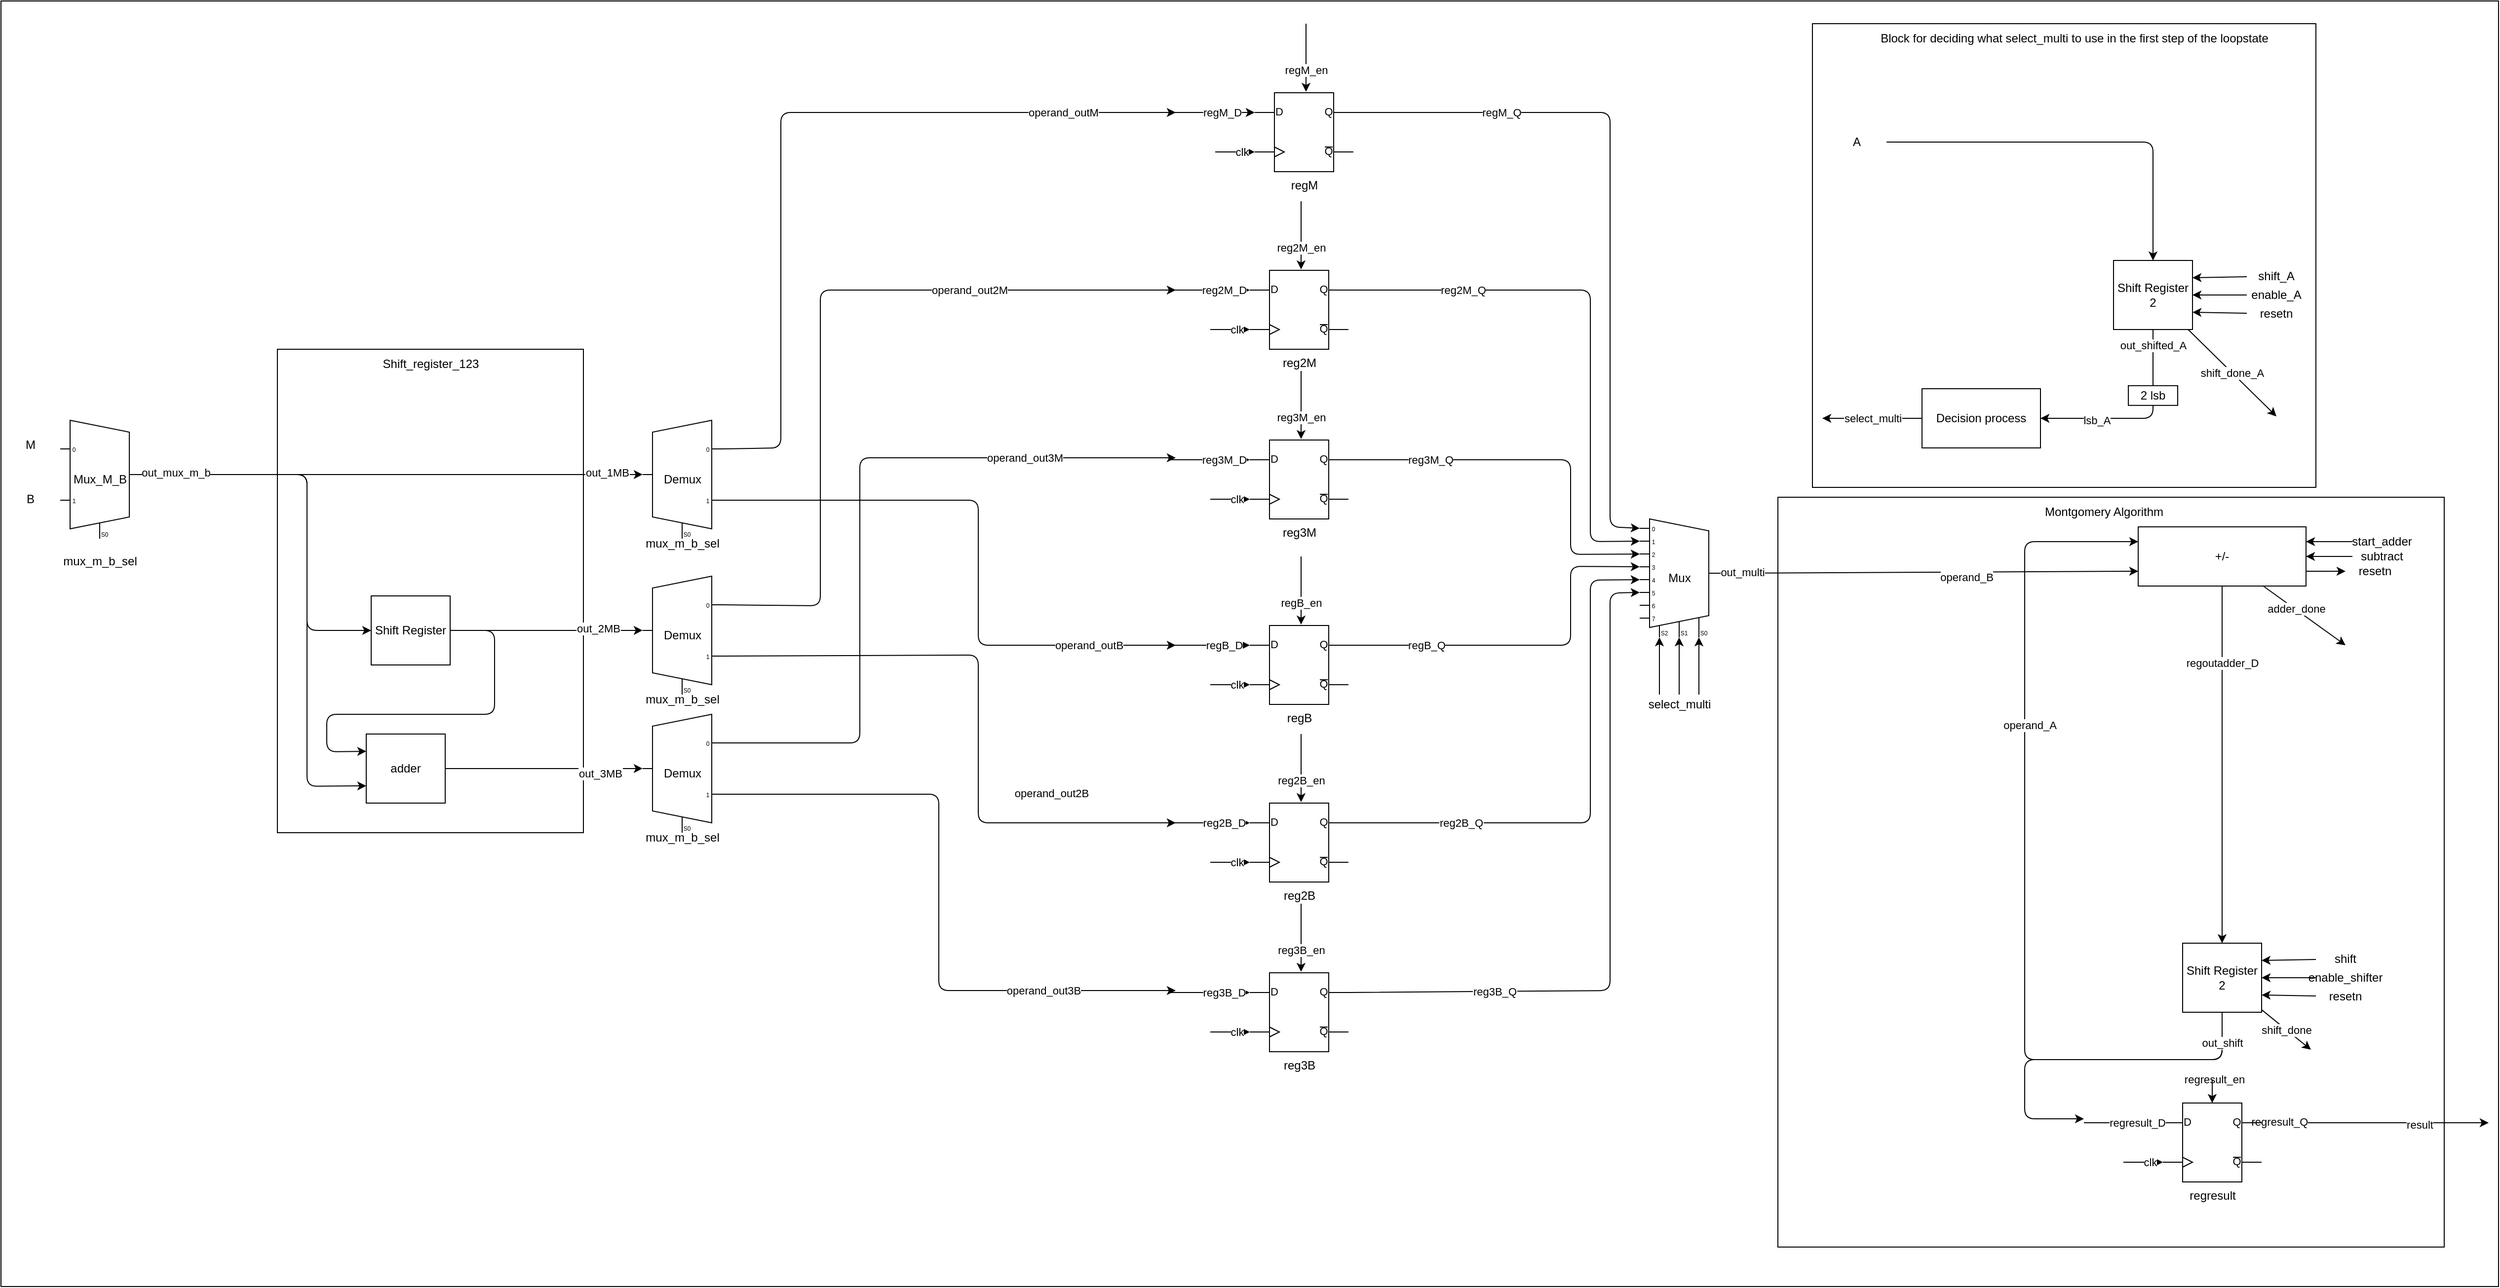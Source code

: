 <mxfile>
    <diagram id="LjW2xJtE3a9Z_0lO8NiE" name="Page-1">
        <mxGraphModel dx="1949" dy="1636" grid="1" gridSize="10" guides="1" tooltips="1" connect="1" arrows="1" fold="1" page="1" pageScale="1" pageWidth="827" pageHeight="1169" background="none" math="0" shadow="0">
            <root>
                <mxCell id="0"/>
                <mxCell id="1" parent="0"/>
                <mxCell id="205" value="" style="rounded=0;whiteSpace=wrap;html=1;" parent="1" vertex="1">
                    <mxGeometry x="-750" y="-53" width="2530" height="1303" as="geometry"/>
                </mxCell>
                <mxCell id="210" value="" style="rounded=0;whiteSpace=wrap;html=1;" parent="1" vertex="1">
                    <mxGeometry x="1050" y="450" width="675" height="760" as="geometry"/>
                </mxCell>
                <mxCell id="206" value="" style="rounded=0;whiteSpace=wrap;html=1;" parent="1" vertex="1">
                    <mxGeometry x="-470" y="300" width="310" height="490" as="geometry"/>
                </mxCell>
                <mxCell id="197" value="" style="rounded=0;whiteSpace=wrap;html=1;" parent="1" vertex="1">
                    <mxGeometry x="1085" y="-30" width="510" height="470" as="geometry"/>
                </mxCell>
                <mxCell id="44" style="edgeStyle=none;html=1;entryX=0;entryY=0.75;entryDx=0;entryDy=0;exitX=1;exitY=0.5;exitDx=0;exitDy=-5;exitPerimeter=0;" parent="1" source="2" target="27" edge="1">
                    <mxGeometry relative="1" as="geometry"/>
                </mxCell>
                <mxCell id="161" value="out_multi" style="edgeLabel;html=1;align=center;verticalAlign=middle;resizable=0;points=[];" parent="44" vertex="1" connectable="0">
                    <mxGeometry x="-0.887" y="1" relative="1" as="geometry">
                        <mxPoint as="offset"/>
                    </mxGeometry>
                </mxCell>
                <mxCell id="162" value="operand_B" style="edgeLabel;html=1;align=center;verticalAlign=middle;resizable=0;points=[];" parent="44" vertex="1" connectable="0">
                    <mxGeometry x="-0.322" y="-2" relative="1" as="geometry">
                        <mxPoint x="107" y="2" as="offset"/>
                    </mxGeometry>
                </mxCell>
                <mxCell id="2" value="Mux" style="shadow=0;dashed=0;align=center;html=1;strokeWidth=1;shape=mxgraph.electrical.abstract.mux2;treeFolding=0;selectorPins=3;" parent="1" vertex="1">
                    <mxGeometry x="910" y="472" width="80" height="120" as="geometry"/>
                </mxCell>
                <mxCell id="12" value="operand_out3M" style="edgeStyle=none;html=1;exitX=1;exitY=0.217;exitDx=0;exitDy=3;exitPerimeter=0;" parent="1" source="235" edge="1">
                    <mxGeometry x="0.593" relative="1" as="geometry">
                        <mxPoint x="440" y="410" as="targetPoint"/>
                        <Array as="points">
                            <mxPoint x="120" y="699"/>
                            <mxPoint x="120" y="410"/>
                            <mxPoint x="300" y="410"/>
                        </Array>
                        <mxPoint as="offset"/>
                        <mxPoint x="290" y="490" as="sourcePoint"/>
                    </mxGeometry>
                </mxCell>
                <mxCell id="236" style="edgeStyle=none;html=1;entryX=0;entryY=0.458;entryDx=0;entryDy=0;entryPerimeter=0;" edge="1" parent="1" source="4" target="235">
                    <mxGeometry relative="1" as="geometry"/>
                </mxCell>
                <mxCell id="240" value="out_3MB" style="edgeLabel;html=1;align=center;verticalAlign=middle;resizable=0;points=[];" vertex="1" connectable="0" parent="236">
                    <mxGeometry x="0.567" y="-5" relative="1" as="geometry">
                        <mxPoint as="offset"/>
                    </mxGeometry>
                </mxCell>
                <mxCell id="4" value="adder" style="rounded=0;whiteSpace=wrap;html=1;" parent="1" vertex="1">
                    <mxGeometry x="-380" y="690" width="80" height="70" as="geometry"/>
                </mxCell>
                <mxCell id="14" style="edgeStyle=none;html=1;exitX=1;exitY=0.217;exitDx=0;exitDy=3;exitPerimeter=0;" parent="1" source="232" edge="1">
                    <mxGeometry relative="1" as="geometry">
                        <Array as="points">
                            <mxPoint x="80" y="560"/>
                            <mxPoint x="80" y="240"/>
                            <mxPoint x="240" y="240"/>
                        </Array>
                        <mxPoint x="440" y="240" as="targetPoint"/>
                        <mxPoint x="240" y="370" as="sourcePoint"/>
                    </mxGeometry>
                </mxCell>
                <mxCell id="144" value="operand_out2M" style="edgeLabel;html=1;align=center;verticalAlign=middle;resizable=0;points=[];" parent="14" vertex="1" connectable="0">
                    <mxGeometry x="0.272" y="-1" relative="1" as="geometry">
                        <mxPoint x="75" y="-1" as="offset"/>
                    </mxGeometry>
                </mxCell>
                <mxCell id="146" style="edgeStyle=none;html=1;entryX=0;entryY=0.25;entryDx=0;entryDy=0;" parent="1" source="6" target="4" edge="1">
                    <mxGeometry relative="1" as="geometry">
                        <Array as="points">
                            <mxPoint x="-250" y="585"/>
                            <mxPoint x="-250" y="670"/>
                            <mxPoint x="-420" y="670"/>
                            <mxPoint x="-420" y="708"/>
                        </Array>
                    </mxGeometry>
                </mxCell>
                <mxCell id="233" style="edgeStyle=none;html=1;entryX=0;entryY=0.458;entryDx=0;entryDy=0;entryPerimeter=0;" edge="1" parent="1" source="6" target="232">
                    <mxGeometry relative="1" as="geometry"/>
                </mxCell>
                <mxCell id="239" value="out_2MB" style="edgeLabel;html=1;align=center;verticalAlign=middle;resizable=0;points=[];" vertex="1" connectable="0" parent="233">
                    <mxGeometry x="0.532" y="2" relative="1" as="geometry">
                        <mxPoint as="offset"/>
                    </mxGeometry>
                </mxCell>
                <mxCell id="6" value="Shift Register" style="rounded=0;whiteSpace=wrap;html=1;" parent="1" vertex="1">
                    <mxGeometry x="-375" y="550" width="80" height="70" as="geometry"/>
                </mxCell>
                <mxCell id="9" style="edgeStyle=none;html=1;entryX=0;entryY=0.75;entryDx=0;entryDy=0;exitX=1;exitY=0.5;exitDx=0;exitDy=-5;exitPerimeter=0;" parent="1" source="222" target="4" edge="1">
                    <mxGeometry relative="1" as="geometry">
                        <Array as="points">
                            <mxPoint x="-440" y="427"/>
                            <mxPoint x="-440" y="743"/>
                        </Array>
                        <mxPoint x="-440" y="405" as="sourcePoint"/>
                    </mxGeometry>
                </mxCell>
                <mxCell id="10" style="edgeStyle=none;html=1;entryX=0;entryY=0.5;entryDx=0;entryDy=0;exitX=1;exitY=0.5;exitDx=0;exitDy=-5;exitPerimeter=0;" parent="1" source="222" target="6" edge="1">
                    <mxGeometry relative="1" as="geometry">
                        <Array as="points">
                            <mxPoint x="-440" y="427"/>
                            <mxPoint x="-440" y="585"/>
                        </Array>
                        <mxPoint x="-440" y="405" as="sourcePoint"/>
                    </mxGeometry>
                </mxCell>
                <mxCell id="13" value="operand_outM" style="edgeStyle=none;html=1;exitX=1;exitY=0.217;exitDx=0;exitDy=3;exitPerimeter=0;" parent="1" source="229" edge="1">
                    <mxGeometry x="0.716" relative="1" as="geometry">
                        <Array as="points">
                            <mxPoint x="40" y="400"/>
                            <mxPoint x="40" y="60"/>
                            <mxPoint x="270" y="60"/>
                            <mxPoint x="360" y="60"/>
                        </Array>
                        <mxPoint x="440" y="60" as="targetPoint"/>
                        <mxPoint as="offset"/>
                        <mxPoint x="210" y="146" as="sourcePoint"/>
                    </mxGeometry>
                </mxCell>
                <mxCell id="31" style="edgeStyle=none;html=1;entryX=0.5;entryY=0;entryDx=0;entryDy=0;" parent="1" source="27" target="30" edge="1">
                    <mxGeometry relative="1" as="geometry">
                        <mxPoint x="1525" y="730" as="targetPoint"/>
                        <Array as="points">
                            <mxPoint x="1500" y="730"/>
                        </Array>
                    </mxGeometry>
                </mxCell>
                <mxCell id="166" value="regoutadder_D" style="edgeLabel;html=1;align=center;verticalAlign=middle;resizable=0;points=[];" parent="31" vertex="1" connectable="0">
                    <mxGeometry x="-0.788" y="-2" relative="1" as="geometry">
                        <mxPoint x="2" y="39" as="offset"/>
                    </mxGeometry>
                </mxCell>
                <mxCell id="48" style="edgeStyle=none;html=1;exitX=1;exitY=0.75;exitDx=0;exitDy=0;entryX=0;entryY=0.5;entryDx=0;entryDy=0;" parent="1" source="27" target="39" edge="1">
                    <mxGeometry relative="1" as="geometry"/>
                </mxCell>
                <mxCell id="164" style="edgeStyle=none;html=1;" parent="1" source="27" edge="1">
                    <mxGeometry relative="1" as="geometry">
                        <mxPoint x="1625" y="600" as="targetPoint"/>
                    </mxGeometry>
                </mxCell>
                <mxCell id="165" value="adder_done" style="edgeLabel;html=1;align=center;verticalAlign=middle;resizable=0;points=[];" parent="164" vertex="1" connectable="0">
                    <mxGeometry x="-0.217" y="1" relative="1" as="geometry">
                        <mxPoint as="offset"/>
                    </mxGeometry>
                </mxCell>
                <mxCell id="212" value="" style="edgeStyle=none;html=1;" parent="1" source="27" target="211" edge="1">
                    <mxGeometry relative="1" as="geometry"/>
                </mxCell>
                <mxCell id="27" value="+/-" style="rounded=0;whiteSpace=wrap;html=1;" parent="1" vertex="1">
                    <mxGeometry x="1415" y="480" width="170" height="60" as="geometry"/>
                </mxCell>
                <mxCell id="167" value="shift_done" style="edgeStyle=none;html=1;" parent="1" source="30" edge="1">
                    <mxGeometry relative="1" as="geometry">
                        <mxPoint x="1590" y="1010" as="targetPoint"/>
                    </mxGeometry>
                </mxCell>
                <mxCell id="171" style="edgeStyle=none;html=1;exitX=1;exitY=0.25;exitDx=0;exitDy=0;exitPerimeter=0;" parent="1" source="213" edge="1">
                    <mxGeometry relative="1" as="geometry">
                        <mxPoint x="1770" y="1084" as="targetPoint"/>
                    </mxGeometry>
                </mxCell>
                <mxCell id="172" value="result" style="edgeLabel;html=1;align=center;verticalAlign=middle;resizable=0;points=[];" parent="171" vertex="1" connectable="0">
                    <mxGeometry x="0.388" y="-2" relative="1" as="geometry">
                        <mxPoint as="offset"/>
                    </mxGeometry>
                </mxCell>
                <mxCell id="220" value="regresult_Q" style="edgeLabel;html=1;align=center;verticalAlign=middle;resizable=0;points=[];" parent="171" vertex="1" connectable="0">
                    <mxGeometry x="-0.844" y="1" relative="1" as="geometry">
                        <mxPoint as="offset"/>
                    </mxGeometry>
                </mxCell>
                <mxCell id="219" style="edgeStyle=none;html=1;" parent="1" source="30" edge="1">
                    <mxGeometry relative="1" as="geometry">
                        <mxPoint x="1360" y="1080" as="targetPoint"/>
                        <Array as="points">
                            <mxPoint x="1500" y="1020"/>
                            <mxPoint x="1300" y="1020"/>
                            <mxPoint x="1300" y="1080"/>
                        </Array>
                    </mxGeometry>
                </mxCell>
                <mxCell id="30" value="Shift Register 2" style="rounded=0;whiteSpace=wrap;html=1;" parent="1" vertex="1">
                    <mxGeometry x="1460" y="902" width="80" height="70" as="geometry"/>
                </mxCell>
                <mxCell id="35" style="edgeStyle=none;html=1;entryX=1;entryY=0.25;entryDx=0;entryDy=0;" parent="1" source="32" target="30" edge="1">
                    <mxGeometry relative="1" as="geometry"/>
                </mxCell>
                <mxCell id="32" value="shift" style="text;html=1;strokeColor=none;fillColor=none;align=center;verticalAlign=middle;whiteSpace=wrap;rounded=0;" parent="1" vertex="1">
                    <mxGeometry x="1595" y="903" width="60" height="30" as="geometry"/>
                </mxCell>
                <mxCell id="37" style="edgeStyle=none;html=1;entryX=1;entryY=0.75;entryDx=0;entryDy=0;" parent="1" source="33" target="30" edge="1">
                    <mxGeometry relative="1" as="geometry"/>
                </mxCell>
                <mxCell id="33" value="resetn" style="text;html=1;strokeColor=none;fillColor=none;align=center;verticalAlign=middle;whiteSpace=wrap;rounded=0;" parent="1" vertex="1">
                    <mxGeometry x="1595" y="941" width="60" height="30" as="geometry"/>
                </mxCell>
                <mxCell id="36" style="edgeStyle=none;html=1;entryX=1;entryY=0.5;entryDx=0;entryDy=0;" parent="1" source="34" target="30" edge="1">
                    <mxGeometry relative="1" as="geometry"/>
                </mxCell>
                <mxCell id="34" value="enable_shifter" style="text;html=1;strokeColor=none;fillColor=none;align=center;verticalAlign=middle;whiteSpace=wrap;rounded=0;" parent="1" vertex="1">
                    <mxGeometry x="1595" y="922" width="60" height="30" as="geometry"/>
                </mxCell>
                <mxCell id="45" style="edgeStyle=none;html=1;entryX=1;entryY=0.25;entryDx=0;entryDy=0;" parent="1" source="38" target="27" edge="1">
                    <mxGeometry relative="1" as="geometry"/>
                </mxCell>
                <mxCell id="38" value="start_adder" style="text;html=1;strokeColor=none;fillColor=none;align=center;verticalAlign=middle;whiteSpace=wrap;rounded=0;" parent="1" vertex="1">
                    <mxGeometry x="1632" y="480" width="60" height="30" as="geometry"/>
                </mxCell>
                <mxCell id="39" value="resetn" style="text;html=1;strokeColor=none;fillColor=none;align=center;verticalAlign=middle;whiteSpace=wrap;rounded=0;" parent="1" vertex="1">
                    <mxGeometry x="1625" y="510" width="60" height="30" as="geometry"/>
                </mxCell>
                <mxCell id="46" style="edgeStyle=none;html=1;entryX=1;entryY=0.5;entryDx=0;entryDy=0;" parent="1" source="40" target="27" edge="1">
                    <mxGeometry relative="1" as="geometry"/>
                </mxCell>
                <mxCell id="40" value="subtract" style="text;html=1;strokeColor=none;fillColor=none;align=center;verticalAlign=middle;whiteSpace=wrap;rounded=0;" parent="1" vertex="1">
                    <mxGeometry x="1632" y="495" width="60" height="30" as="geometry"/>
                </mxCell>
                <mxCell id="51" value="A" style="text;html=1;strokeColor=none;fillColor=none;align=center;verticalAlign=middle;whiteSpace=wrap;rounded=0;" parent="1" vertex="1">
                    <mxGeometry x="1100" y="75" width="60" height="30" as="geometry"/>
                </mxCell>
                <mxCell id="62" style="edgeStyle=none;html=1;exitX=1;exitY=0.25;exitDx=0;exitDy=0;exitPerimeter=0;entryX=0;entryY=0.054;entryDx=0;entryDy=3;entryPerimeter=0;" parent="1" source="64" target="2" edge="1">
                    <mxGeometry relative="1" as="geometry">
                        <mxPoint x="710" y="60" as="targetPoint"/>
                        <Array as="points">
                            <mxPoint x="880" y="60"/>
                            <mxPoint x="880" y="480"/>
                        </Array>
                    </mxGeometry>
                </mxCell>
                <mxCell id="63" value="regM_Q" style="edgeLabel;html=1;align=center;verticalAlign=middle;resizable=0;points=[];" parent="62" vertex="1" connectable="0">
                    <mxGeometry x="-0.578" relative="1" as="geometry">
                        <mxPoint as="offset"/>
                    </mxGeometry>
                </mxCell>
                <mxCell id="64" value="regM" style="verticalLabelPosition=bottom;shadow=0;dashed=0;align=center;html=1;verticalAlign=top;shape=mxgraph.electrical.logic_gates.d_type_flip-flop;" parent="1" vertex="1">
                    <mxGeometry x="520" y="40" width="100" height="80" as="geometry"/>
                </mxCell>
                <mxCell id="65" value="" style="edgeStyle=none;orthogonalLoop=1;jettySize=auto;html=1;entryX=0;entryY=0.25;entryDx=0;entryDy=0;entryPerimeter=0;" parent="1" target="64" edge="1">
                    <mxGeometry width="100" relative="1" as="geometry">
                        <mxPoint x="420" y="60" as="sourcePoint"/>
                        <mxPoint x="510" y="70" as="targetPoint"/>
                        <Array as="points"/>
                    </mxGeometry>
                </mxCell>
                <mxCell id="66" value="regM_D" style="edgeLabel;html=1;align=center;verticalAlign=middle;resizable=0;points=[];" parent="65" vertex="1" connectable="0">
                    <mxGeometry x="0.34" relative="1" as="geometry">
                        <mxPoint as="offset"/>
                    </mxGeometry>
                </mxCell>
                <mxCell id="67" value="" style="edgeStyle=none;orthogonalLoop=1;jettySize=auto;html=1;entryX=0.52;entryY=-0.012;entryDx=0;entryDy=0;entryPerimeter=0;" parent="1" target="64" edge="1">
                    <mxGeometry width="100" relative="1" as="geometry">
                        <mxPoint x="572" y="-30" as="sourcePoint"/>
                        <mxPoint x="530" y="70" as="targetPoint"/>
                        <Array as="points"/>
                    </mxGeometry>
                </mxCell>
                <mxCell id="68" value="regM_en" style="edgeLabel;html=1;align=center;verticalAlign=middle;resizable=0;points=[];" parent="67" vertex="1" connectable="0">
                    <mxGeometry x="0.34" relative="1" as="geometry">
                        <mxPoint as="offset"/>
                    </mxGeometry>
                </mxCell>
                <mxCell id="69" value="" style="edgeStyle=none;orthogonalLoop=1;jettySize=auto;html=1;entryX=0;entryY=0.75;entryDx=0;entryDy=0;entryPerimeter=0;" parent="1" target="64" edge="1">
                    <mxGeometry width="100" relative="1" as="geometry">
                        <mxPoint x="480" y="100" as="sourcePoint"/>
                        <mxPoint x="484" y="110" as="targetPoint"/>
                        <Array as="points"/>
                    </mxGeometry>
                </mxCell>
                <mxCell id="70" value="clk" style="edgeLabel;html=1;align=center;verticalAlign=middle;resizable=0;points=[];" parent="69" vertex="1" connectable="0">
                    <mxGeometry x="0.34" relative="1" as="geometry">
                        <mxPoint as="offset"/>
                    </mxGeometry>
                </mxCell>
                <mxCell id="72" style="edgeStyle=none;html=1;exitX=1;exitY=0.25;exitDx=0;exitDy=0;exitPerimeter=0;entryX=0;entryY=0.379;entryDx=0;entryDy=3;entryPerimeter=0;" parent="1" source="74" target="2" edge="1">
                    <mxGeometry relative="1" as="geometry">
                        <mxPoint x="705" y="600" as="targetPoint"/>
                        <Array as="points">
                            <mxPoint x="840" y="600"/>
                            <mxPoint x="840" y="520"/>
                        </Array>
                    </mxGeometry>
                </mxCell>
                <mxCell id="73" value="regB_Q" style="edgeLabel;html=1;align=center;verticalAlign=middle;resizable=0;points=[];" parent="72" vertex="1" connectable="0">
                    <mxGeometry x="-0.578" relative="1" as="geometry">
                        <mxPoint as="offset"/>
                    </mxGeometry>
                </mxCell>
                <mxCell id="74" value="regB" style="verticalLabelPosition=bottom;shadow=0;dashed=0;align=center;html=1;verticalAlign=top;shape=mxgraph.electrical.logic_gates.d_type_flip-flop;" parent="1" vertex="1">
                    <mxGeometry x="515" y="580" width="100" height="80" as="geometry"/>
                </mxCell>
                <mxCell id="75" value="" style="edgeStyle=none;orthogonalLoop=1;jettySize=auto;html=1;entryX=0;entryY=0.25;entryDx=0;entryDy=0;entryPerimeter=0;exitX=1;exitY=0.5;exitDx=0;exitDy=0;" parent="1" target="74" edge="1">
                    <mxGeometry width="100" relative="1" as="geometry">
                        <mxPoint x="435" y="600" as="sourcePoint"/>
                        <mxPoint x="505" y="610" as="targetPoint"/>
                        <Array as="points"/>
                    </mxGeometry>
                </mxCell>
                <mxCell id="76" value="regB_D" style="edgeLabel;html=1;align=center;verticalAlign=middle;resizable=0;points=[];" parent="75" vertex="1" connectable="0">
                    <mxGeometry x="0.34" relative="1" as="geometry">
                        <mxPoint as="offset"/>
                    </mxGeometry>
                </mxCell>
                <mxCell id="77" value="" style="edgeStyle=none;orthogonalLoop=1;jettySize=auto;html=1;entryX=0.52;entryY=-0.012;entryDx=0;entryDy=0;entryPerimeter=0;" parent="1" target="74" edge="1">
                    <mxGeometry width="100" relative="1" as="geometry">
                        <mxPoint x="567" y="510" as="sourcePoint"/>
                        <mxPoint x="525" y="610" as="targetPoint"/>
                        <Array as="points"/>
                    </mxGeometry>
                </mxCell>
                <mxCell id="78" value="regB_en" style="edgeLabel;html=1;align=center;verticalAlign=middle;resizable=0;points=[];" parent="77" vertex="1" connectable="0">
                    <mxGeometry x="0.34" relative="1" as="geometry">
                        <mxPoint as="offset"/>
                    </mxGeometry>
                </mxCell>
                <mxCell id="79" value="" style="edgeStyle=none;orthogonalLoop=1;jettySize=auto;html=1;entryX=0;entryY=0.75;entryDx=0;entryDy=0;entryPerimeter=0;" parent="1" target="74" edge="1">
                    <mxGeometry width="100" relative="1" as="geometry">
                        <mxPoint x="475" y="640" as="sourcePoint"/>
                        <mxPoint x="479" y="650" as="targetPoint"/>
                        <Array as="points"/>
                    </mxGeometry>
                </mxCell>
                <mxCell id="80" value="clk" style="edgeLabel;html=1;align=center;verticalAlign=middle;resizable=0;points=[];" parent="79" vertex="1" connectable="0">
                    <mxGeometry x="0.34" relative="1" as="geometry">
                        <mxPoint as="offset"/>
                    </mxGeometry>
                </mxCell>
                <mxCell id="82" style="edgeStyle=none;html=1;exitX=1;exitY=0.25;exitDx=0;exitDy=0;exitPerimeter=0;entryX=0;entryY=0.488;entryDx=0;entryDy=3;entryPerimeter=0;" parent="1" source="84" target="2" edge="1">
                    <mxGeometry relative="1" as="geometry">
                        <mxPoint x="705" y="780" as="targetPoint"/>
                        <Array as="points">
                            <mxPoint x="860" y="780"/>
                            <mxPoint x="860" y="534"/>
                        </Array>
                    </mxGeometry>
                </mxCell>
                <mxCell id="83" value="reg2B_Q" style="edgeLabel;html=1;align=center;verticalAlign=middle;resizable=0;points=[];" parent="82" vertex="1" connectable="0">
                    <mxGeometry x="-0.578" relative="1" as="geometry">
                        <mxPoint as="offset"/>
                    </mxGeometry>
                </mxCell>
                <mxCell id="84" value="reg2B" style="verticalLabelPosition=bottom;shadow=0;dashed=0;align=center;html=1;verticalAlign=top;shape=mxgraph.electrical.logic_gates.d_type_flip-flop;" parent="1" vertex="1">
                    <mxGeometry x="515" y="760" width="100" height="80" as="geometry"/>
                </mxCell>
                <mxCell id="85" value="" style="edgeStyle=none;orthogonalLoop=1;jettySize=auto;html=1;entryX=0;entryY=0.25;entryDx=0;entryDy=0;entryPerimeter=0;exitX=1;exitY=0.5;exitDx=0;exitDy=0;" parent="1" target="84" edge="1">
                    <mxGeometry width="100" relative="1" as="geometry">
                        <mxPoint x="435" y="780" as="sourcePoint"/>
                        <mxPoint x="505" y="790" as="targetPoint"/>
                        <Array as="points"/>
                    </mxGeometry>
                </mxCell>
                <mxCell id="86" value="reg2B_D" style="edgeLabel;html=1;align=center;verticalAlign=middle;resizable=0;points=[];" parent="85" vertex="1" connectable="0">
                    <mxGeometry x="0.34" relative="1" as="geometry">
                        <mxPoint as="offset"/>
                    </mxGeometry>
                </mxCell>
                <mxCell id="87" value="" style="edgeStyle=none;orthogonalLoop=1;jettySize=auto;html=1;entryX=0.52;entryY=-0.012;entryDx=0;entryDy=0;entryPerimeter=0;" parent="1" target="84" edge="1">
                    <mxGeometry width="100" relative="1" as="geometry">
                        <mxPoint x="567" y="690" as="sourcePoint"/>
                        <mxPoint x="525" y="790" as="targetPoint"/>
                        <Array as="points"/>
                    </mxGeometry>
                </mxCell>
                <mxCell id="88" value="reg2B_en" style="edgeLabel;html=1;align=center;verticalAlign=middle;resizable=0;points=[];" parent="87" vertex="1" connectable="0">
                    <mxGeometry x="0.34" relative="1" as="geometry">
                        <mxPoint as="offset"/>
                    </mxGeometry>
                </mxCell>
                <mxCell id="89" value="" style="edgeStyle=none;orthogonalLoop=1;jettySize=auto;html=1;entryX=0;entryY=0.75;entryDx=0;entryDy=0;entryPerimeter=0;" parent="1" target="84" edge="1">
                    <mxGeometry width="100" relative="1" as="geometry">
                        <mxPoint x="475" y="820" as="sourcePoint"/>
                        <mxPoint x="479" y="830" as="targetPoint"/>
                        <Array as="points"/>
                    </mxGeometry>
                </mxCell>
                <mxCell id="90" value="clk" style="edgeLabel;html=1;align=center;verticalAlign=middle;resizable=0;points=[];" parent="89" vertex="1" connectable="0">
                    <mxGeometry x="0.34" relative="1" as="geometry">
                        <mxPoint as="offset"/>
                    </mxGeometry>
                </mxCell>
                <mxCell id="92" style="edgeStyle=none;html=1;exitX=1;exitY=0.25;exitDx=0;exitDy=0;exitPerimeter=0;entryX=0;entryY=0.596;entryDx=0;entryDy=3;entryPerimeter=0;" parent="1" source="94" target="2" edge="1">
                    <mxGeometry relative="1" as="geometry">
                        <mxPoint x="705" y="952" as="targetPoint"/>
                        <Array as="points">
                            <mxPoint x="880" y="950"/>
                            <mxPoint x="880" y="547"/>
                        </Array>
                    </mxGeometry>
                </mxCell>
                <mxCell id="93" value="reg3B_Q" style="edgeLabel;html=1;align=center;verticalAlign=middle;resizable=0;points=[];" parent="92" vertex="1" connectable="0">
                    <mxGeometry x="-0.578" relative="1" as="geometry">
                        <mxPoint as="offset"/>
                    </mxGeometry>
                </mxCell>
                <mxCell id="94" value="reg3B" style="verticalLabelPosition=bottom;shadow=0;dashed=0;align=center;html=1;verticalAlign=top;shape=mxgraph.electrical.logic_gates.d_type_flip-flop;" parent="1" vertex="1">
                    <mxGeometry x="515" y="932" width="100" height="80" as="geometry"/>
                </mxCell>
                <mxCell id="95" value="" style="edgeStyle=none;orthogonalLoop=1;jettySize=auto;html=1;entryX=0;entryY=0.25;entryDx=0;entryDy=0;entryPerimeter=0;exitX=1;exitY=0.5;exitDx=0;exitDy=0;" parent="1" target="94" edge="1">
                    <mxGeometry width="100" relative="1" as="geometry">
                        <mxPoint x="435" y="952" as="sourcePoint"/>
                        <mxPoint x="505" y="962" as="targetPoint"/>
                        <Array as="points"/>
                    </mxGeometry>
                </mxCell>
                <mxCell id="96" value="reg3B_D" style="edgeLabel;html=1;align=center;verticalAlign=middle;resizable=0;points=[];" parent="95" vertex="1" connectable="0">
                    <mxGeometry x="0.34" relative="1" as="geometry">
                        <mxPoint as="offset"/>
                    </mxGeometry>
                </mxCell>
                <mxCell id="97" value="" style="edgeStyle=none;orthogonalLoop=1;jettySize=auto;html=1;entryX=0.52;entryY=-0.012;entryDx=0;entryDy=0;entryPerimeter=0;" parent="1" target="94" edge="1">
                    <mxGeometry width="100" relative="1" as="geometry">
                        <mxPoint x="567" y="862" as="sourcePoint"/>
                        <mxPoint x="525" y="962" as="targetPoint"/>
                        <Array as="points"/>
                    </mxGeometry>
                </mxCell>
                <mxCell id="98" value="reg3B_en" style="edgeLabel;html=1;align=center;verticalAlign=middle;resizable=0;points=[];" parent="97" vertex="1" connectable="0">
                    <mxGeometry x="0.34" relative="1" as="geometry">
                        <mxPoint as="offset"/>
                    </mxGeometry>
                </mxCell>
                <mxCell id="99" value="" style="edgeStyle=none;orthogonalLoop=1;jettySize=auto;html=1;entryX=0;entryY=0.75;entryDx=0;entryDy=0;entryPerimeter=0;" parent="1" target="94" edge="1">
                    <mxGeometry width="100" relative="1" as="geometry">
                        <mxPoint x="475" y="992" as="sourcePoint"/>
                        <mxPoint x="479" y="1002" as="targetPoint"/>
                        <Array as="points"/>
                    </mxGeometry>
                </mxCell>
                <mxCell id="100" value="clk" style="edgeLabel;html=1;align=center;verticalAlign=middle;resizable=0;points=[];" parent="99" vertex="1" connectable="0">
                    <mxGeometry x="0.34" relative="1" as="geometry">
                        <mxPoint as="offset"/>
                    </mxGeometry>
                </mxCell>
                <mxCell id="102" style="edgeStyle=none;html=1;exitX=1;exitY=0.25;exitDx=0;exitDy=0;exitPerimeter=0;entryX=0;entryY=0.163;entryDx=0;entryDy=3;entryPerimeter=0;" parent="1" source="104" target="2" edge="1">
                    <mxGeometry relative="1" as="geometry">
                        <mxPoint x="705" y="240" as="targetPoint"/>
                        <Array as="points">
                            <mxPoint x="860" y="240"/>
                            <mxPoint x="860" y="495"/>
                        </Array>
                    </mxGeometry>
                </mxCell>
                <mxCell id="103" value="reg2M_Q" style="edgeLabel;html=1;align=center;verticalAlign=middle;resizable=0;points=[];" parent="102" vertex="1" connectable="0">
                    <mxGeometry x="-0.578" relative="1" as="geometry">
                        <mxPoint as="offset"/>
                    </mxGeometry>
                </mxCell>
                <mxCell id="104" value="reg2M" style="verticalLabelPosition=bottom;shadow=0;dashed=0;align=center;html=1;verticalAlign=top;shape=mxgraph.electrical.logic_gates.d_type_flip-flop;" parent="1" vertex="1">
                    <mxGeometry x="515" y="220" width="100" height="80" as="geometry"/>
                </mxCell>
                <mxCell id="105" value="" style="edgeStyle=none;orthogonalLoop=1;jettySize=auto;html=1;entryX=0;entryY=0.25;entryDx=0;entryDy=0;entryPerimeter=0;exitX=1;exitY=0.5;exitDx=0;exitDy=0;" parent="1" target="104" edge="1">
                    <mxGeometry width="100" relative="1" as="geometry">
                        <mxPoint x="435" y="240" as="sourcePoint"/>
                        <mxPoint x="505" y="250" as="targetPoint"/>
                        <Array as="points"/>
                    </mxGeometry>
                </mxCell>
                <mxCell id="106" value="reg2M_D" style="edgeLabel;html=1;align=center;verticalAlign=middle;resizable=0;points=[];" parent="105" vertex="1" connectable="0">
                    <mxGeometry x="0.34" relative="1" as="geometry">
                        <mxPoint as="offset"/>
                    </mxGeometry>
                </mxCell>
                <mxCell id="107" value="" style="edgeStyle=none;orthogonalLoop=1;jettySize=auto;html=1;entryX=0.52;entryY=-0.012;entryDx=0;entryDy=0;entryPerimeter=0;" parent="1" target="104" edge="1">
                    <mxGeometry width="100" relative="1" as="geometry">
                        <mxPoint x="567" y="150" as="sourcePoint"/>
                        <mxPoint x="525" y="250" as="targetPoint"/>
                        <Array as="points"/>
                    </mxGeometry>
                </mxCell>
                <mxCell id="108" value="reg2M_en" style="edgeLabel;html=1;align=center;verticalAlign=middle;resizable=0;points=[];" parent="107" vertex="1" connectable="0">
                    <mxGeometry x="0.34" relative="1" as="geometry">
                        <mxPoint as="offset"/>
                    </mxGeometry>
                </mxCell>
                <mxCell id="109" value="" style="edgeStyle=none;orthogonalLoop=1;jettySize=auto;html=1;entryX=0;entryY=0.75;entryDx=0;entryDy=0;entryPerimeter=0;" parent="1" target="104" edge="1">
                    <mxGeometry width="100" relative="1" as="geometry">
                        <mxPoint x="475" y="280" as="sourcePoint"/>
                        <mxPoint x="479" y="290" as="targetPoint"/>
                        <Array as="points"/>
                    </mxGeometry>
                </mxCell>
                <mxCell id="110" value="clk" style="edgeLabel;html=1;align=center;verticalAlign=middle;resizable=0;points=[];" parent="109" vertex="1" connectable="0">
                    <mxGeometry x="0.34" relative="1" as="geometry">
                        <mxPoint as="offset"/>
                    </mxGeometry>
                </mxCell>
                <mxCell id="112" style="edgeStyle=none;html=1;exitX=1;exitY=0.25;exitDx=0;exitDy=0;exitPerimeter=0;entryX=0;entryY=0.271;entryDx=0;entryDy=3;entryPerimeter=0;" parent="1" source="114" target="2" edge="1">
                    <mxGeometry relative="1" as="geometry">
                        <mxPoint x="705" y="412" as="targetPoint"/>
                        <Array as="points">
                            <mxPoint x="840" y="412"/>
                            <mxPoint x="840" y="508"/>
                        </Array>
                    </mxGeometry>
                </mxCell>
                <mxCell id="113" value="reg3M_Q" style="edgeLabel;html=1;align=center;verticalAlign=middle;resizable=0;points=[];" parent="112" vertex="1" connectable="0">
                    <mxGeometry x="-0.578" relative="1" as="geometry">
                        <mxPoint as="offset"/>
                    </mxGeometry>
                </mxCell>
                <mxCell id="114" value="reg3M" style="verticalLabelPosition=bottom;shadow=0;dashed=0;align=center;html=1;verticalAlign=top;shape=mxgraph.electrical.logic_gates.d_type_flip-flop;" parent="1" vertex="1">
                    <mxGeometry x="515" y="392" width="100" height="80" as="geometry"/>
                </mxCell>
                <mxCell id="115" value="" style="edgeStyle=none;orthogonalLoop=1;jettySize=auto;html=1;entryX=0;entryY=0.25;entryDx=0;entryDy=0;entryPerimeter=0;exitX=1;exitY=0.5;exitDx=0;exitDy=0;" parent="1" target="114" edge="1">
                    <mxGeometry width="100" relative="1" as="geometry">
                        <mxPoint x="435" y="412" as="sourcePoint"/>
                        <mxPoint x="505" y="422" as="targetPoint"/>
                        <Array as="points"/>
                    </mxGeometry>
                </mxCell>
                <mxCell id="116" value="reg3M_D" style="edgeLabel;html=1;align=center;verticalAlign=middle;resizable=0;points=[];" parent="115" vertex="1" connectable="0">
                    <mxGeometry x="0.34" relative="1" as="geometry">
                        <mxPoint as="offset"/>
                    </mxGeometry>
                </mxCell>
                <mxCell id="117" value="" style="edgeStyle=none;orthogonalLoop=1;jettySize=auto;html=1;entryX=0.52;entryY=-0.012;entryDx=0;entryDy=0;entryPerimeter=0;" parent="1" target="114" edge="1">
                    <mxGeometry width="100" relative="1" as="geometry">
                        <mxPoint x="567" y="322" as="sourcePoint"/>
                        <mxPoint x="525" y="422" as="targetPoint"/>
                        <Array as="points"/>
                    </mxGeometry>
                </mxCell>
                <mxCell id="118" value="reg3M_en" style="edgeLabel;html=1;align=center;verticalAlign=middle;resizable=0;points=[];" parent="117" vertex="1" connectable="0">
                    <mxGeometry x="0.34" relative="1" as="geometry">
                        <mxPoint as="offset"/>
                    </mxGeometry>
                </mxCell>
                <mxCell id="119" value="" style="edgeStyle=none;orthogonalLoop=1;jettySize=auto;html=1;entryX=0;entryY=0.75;entryDx=0;entryDy=0;entryPerimeter=0;" parent="1" target="114" edge="1">
                    <mxGeometry width="100" relative="1" as="geometry">
                        <mxPoint x="475" y="452" as="sourcePoint"/>
                        <mxPoint x="479" y="462" as="targetPoint"/>
                        <Array as="points"/>
                    </mxGeometry>
                </mxCell>
                <mxCell id="120" value="clk" style="edgeLabel;html=1;align=center;verticalAlign=middle;resizable=0;points=[];" parent="119" vertex="1" connectable="0">
                    <mxGeometry x="0.34" relative="1" as="geometry">
                        <mxPoint as="offset"/>
                    </mxGeometry>
                </mxCell>
                <mxCell id="122" value="out_shift" style="edgeStyle=none;html=1;exitX=0.5;exitY=1;exitDx=0;exitDy=0;entryX=0;entryY=0.25;entryDx=0;entryDy=0;" parent="1" source="30" target="27" edge="1">
                    <mxGeometry x="-0.93" relative="1" as="geometry">
                        <mxPoint x="1365" y="800" as="targetPoint"/>
                        <Array as="points">
                            <mxPoint x="1500" y="1020"/>
                            <mxPoint x="1300" y="1020"/>
                            <mxPoint x="1300" y="495"/>
                        </Array>
                        <mxPoint x="1275" y="800" as="sourcePoint"/>
                        <mxPoint as="offset"/>
                    </mxGeometry>
                </mxCell>
                <mxCell id="170" value="operand_A" style="edgeLabel;html=1;align=center;verticalAlign=middle;resizable=0;points=[];" parent="122" vertex="1" connectable="0">
                    <mxGeometry x="0.566" y="3" relative="1" as="geometry">
                        <mxPoint x="8" y="108" as="offset"/>
                    </mxGeometry>
                </mxCell>
                <mxCell id="147" value="operand_out3B" style="edgeStyle=none;html=1;exitX=1;exitY=0.65;exitDx=0;exitDy=3;exitPerimeter=0;" parent="1" source="235" edge="1">
                    <mxGeometry x="0.593" relative="1" as="geometry">
                        <mxPoint x="440" y="950" as="targetPoint"/>
                        <Array as="points">
                            <mxPoint x="200" y="751"/>
                            <mxPoint x="200" y="950"/>
                            <mxPoint x="300" y="950"/>
                        </Array>
                        <mxPoint as="offset"/>
                        <mxPoint x="60" y="1003.571" as="sourcePoint"/>
                    </mxGeometry>
                </mxCell>
                <mxCell id="149" style="edgeStyle=none;html=1;exitX=1;exitY=0.65;exitDx=0;exitDy=3;exitPerimeter=0;" parent="1" source="232" edge="1">
                    <mxGeometry relative="1" as="geometry">
                        <Array as="points">
                            <mxPoint x="240" y="610"/>
                            <mxPoint x="240" y="780"/>
                        </Array>
                        <mxPoint x="440" y="780" as="targetPoint"/>
                        <mxPoint x="60" y="905.727" as="sourcePoint"/>
                    </mxGeometry>
                </mxCell>
                <mxCell id="150" value="operand_out2B" style="edgeLabel;html=1;align=center;verticalAlign=middle;resizable=0;points=[];" parent="149" vertex="1" connectable="0">
                    <mxGeometry x="0.272" y="-1" relative="1" as="geometry">
                        <mxPoint x="75" y="-1" as="offset"/>
                    </mxGeometry>
                </mxCell>
                <mxCell id="155" value="operand_outB" style="edgeStyle=none;html=1;exitX=1;exitY=0.65;exitDx=0;exitDy=3;exitPerimeter=0;" parent="1" source="229" edge="1">
                    <mxGeometry x="0.709" relative="1" as="geometry">
                        <Array as="points">
                            <mxPoint x="240" y="453"/>
                            <mxPoint x="240" y="600"/>
                            <mxPoint x="360" y="600"/>
                        </Array>
                        <mxPoint x="440" y="600" as="targetPoint"/>
                        <mxPoint as="offset"/>
                        <mxPoint x="210" y="600" as="sourcePoint"/>
                    </mxGeometry>
                </mxCell>
                <mxCell id="157" value="" style="edgeStyle=none;orthogonalLoop=1;jettySize=auto;html=1;entryX=0.125;entryY=1;entryDx=10;entryDy=0;entryPerimeter=0;" parent="1" target="2" edge="1">
                    <mxGeometry width="100" relative="1" as="geometry">
                        <mxPoint x="930" y="650" as="sourcePoint"/>
                        <mxPoint x="1010" y="650" as="targetPoint"/>
                        <Array as="points"/>
                    </mxGeometry>
                </mxCell>
                <mxCell id="158" value="" style="edgeStyle=none;orthogonalLoop=1;jettySize=auto;html=1;entryX=0.375;entryY=1;entryDx=10;entryDy=0;entryPerimeter=0;" parent="1" target="2" edge="1">
                    <mxGeometry width="100" relative="1" as="geometry">
                        <mxPoint x="950" y="650" as="sourcePoint"/>
                        <mxPoint x="940" y="602" as="targetPoint"/>
                        <Array as="points"/>
                    </mxGeometry>
                </mxCell>
                <mxCell id="159" value="" style="edgeStyle=none;orthogonalLoop=1;jettySize=auto;html=1;entryX=0.625;entryY=1;entryDx=10;entryDy=0;entryPerimeter=0;" parent="1" target="2" edge="1">
                    <mxGeometry width="100" relative="1" as="geometry">
                        <mxPoint x="970" y="650" as="sourcePoint"/>
                        <mxPoint x="960" y="602" as="targetPoint"/>
                        <Array as="points"/>
                    </mxGeometry>
                </mxCell>
                <mxCell id="160" value="select_multi" style="text;html=1;align=center;verticalAlign=middle;resizable=0;points=[];autosize=1;strokeColor=none;fillColor=none;" parent="1" vertex="1">
                    <mxGeometry x="905" y="645" width="90" height="30" as="geometry"/>
                </mxCell>
                <mxCell id="182" value="shift_done_A" style="edgeStyle=none;html=1;" parent="1" source="184" edge="1">
                    <mxGeometry relative="1" as="geometry">
                        <mxPoint x="1555" y="368" as="targetPoint"/>
                    </mxGeometry>
                </mxCell>
                <mxCell id="193" style="edgeStyle=none;html=1;entryX=1;entryY=0.5;entryDx=0;entryDy=0;" parent="1" source="184" target="199" edge="1">
                    <mxGeometry relative="1" as="geometry">
                        <mxPoint x="1430" y="420" as="targetPoint"/>
                        <Array as="points">
                            <mxPoint x="1430" y="370"/>
                        </Array>
                    </mxGeometry>
                </mxCell>
                <mxCell id="194" value="out_shifted_A" style="edgeLabel;html=1;align=center;verticalAlign=middle;resizable=0;points=[];" parent="193" vertex="1" connectable="0">
                    <mxGeometry x="-0.348" y="2" relative="1" as="geometry">
                        <mxPoint x="-2" y="-51" as="offset"/>
                    </mxGeometry>
                </mxCell>
                <mxCell id="196" value="lsb_A" style="edgeLabel;html=1;align=center;verticalAlign=middle;resizable=0;points=[];" parent="193" vertex="1" connectable="0">
                    <mxGeometry x="0.441" y="2" relative="1" as="geometry">
                        <mxPoint as="offset"/>
                    </mxGeometry>
                </mxCell>
                <mxCell id="184" value="Shift Register 2" style="rounded=0;whiteSpace=wrap;html=1;" parent="1" vertex="1">
                    <mxGeometry x="1390" y="210" width="80" height="70" as="geometry"/>
                </mxCell>
                <mxCell id="185" style="edgeStyle=none;html=1;entryX=1;entryY=0.25;entryDx=0;entryDy=0;" parent="1" source="186" target="184" edge="1">
                    <mxGeometry relative="1" as="geometry"/>
                </mxCell>
                <mxCell id="186" value="shift_A" style="text;html=1;strokeColor=none;fillColor=none;align=center;verticalAlign=middle;whiteSpace=wrap;rounded=0;" parent="1" vertex="1">
                    <mxGeometry x="1525" y="211" width="60" height="30" as="geometry"/>
                </mxCell>
                <mxCell id="187" style="edgeStyle=none;html=1;entryX=1;entryY=0.75;entryDx=0;entryDy=0;" parent="1" source="188" target="184" edge="1">
                    <mxGeometry relative="1" as="geometry"/>
                </mxCell>
                <mxCell id="188" value="resetn" style="text;html=1;strokeColor=none;fillColor=none;align=center;verticalAlign=middle;whiteSpace=wrap;rounded=0;" parent="1" vertex="1">
                    <mxGeometry x="1525" y="249" width="60" height="30" as="geometry"/>
                </mxCell>
                <mxCell id="189" style="edgeStyle=none;html=1;entryX=1;entryY=0.5;entryDx=0;entryDy=0;" parent="1" source="190" target="184" edge="1">
                    <mxGeometry relative="1" as="geometry"/>
                </mxCell>
                <mxCell id="190" value="enable_A" style="text;html=1;strokeColor=none;fillColor=none;align=center;verticalAlign=middle;whiteSpace=wrap;rounded=0;" parent="1" vertex="1">
                    <mxGeometry x="1525" y="230" width="60" height="30" as="geometry"/>
                </mxCell>
                <mxCell id="191" value="" style="edgeStyle=none;orthogonalLoop=1;jettySize=auto;html=1;entryX=0.5;entryY=0;entryDx=0;entryDy=0;exitX=1;exitY=0.5;exitDx=0;exitDy=0;" parent="1" target="184" edge="1" source="51">
                    <mxGeometry width="100" relative="1" as="geometry">
                        <mxPoint x="1430" y="110" as="sourcePoint"/>
                        <mxPoint x="1395" y="90" as="targetPoint"/>
                        <Array as="points">
                            <mxPoint x="1430" y="90"/>
                        </Array>
                    </mxGeometry>
                </mxCell>
                <mxCell id="195" value="2 lsb" style="whiteSpace=wrap;html=1;" parent="1" vertex="1">
                    <mxGeometry x="1405" y="336.9" width="50" height="20" as="geometry"/>
                </mxCell>
                <mxCell id="198" value="Block for deciding what select_multi to use in the first step of the loopstate" style="text;html=1;align=center;verticalAlign=middle;resizable=0;points=[];autosize=1;strokeColor=none;fillColor=none;" parent="1" vertex="1">
                    <mxGeometry x="1140" y="-30" width="420" height="30" as="geometry"/>
                </mxCell>
                <mxCell id="204" value="select_multi" style="edgeStyle=none;html=1;" parent="1" source="199" edge="1">
                    <mxGeometry relative="1" as="geometry">
                        <mxPoint x="1095" y="370" as="targetPoint"/>
                    </mxGeometry>
                </mxCell>
                <mxCell id="199" value="Decision process" style="rounded=0;whiteSpace=wrap;html=1;" parent="1" vertex="1">
                    <mxGeometry x="1196" y="340" width="120" height="60" as="geometry"/>
                </mxCell>
                <mxCell id="207" value="Shift_register_123" style="text;html=1;align=center;verticalAlign=middle;resizable=0;points=[];autosize=1;strokeColor=none;fillColor=none;" parent="1" vertex="1">
                    <mxGeometry x="-375" y="300" width="120" height="30" as="geometry"/>
                </mxCell>
                <mxCell id="211" value="Montgomery Algorithm" style="text;html=1;align=center;verticalAlign=middle;resizable=0;points=[];autosize=1;strokeColor=none;fillColor=none;" parent="1" vertex="1">
                    <mxGeometry x="1310" y="450" width="140" height="30" as="geometry"/>
                </mxCell>
                <mxCell id="213" value="regresult" style="verticalLabelPosition=bottom;shadow=0;dashed=0;align=center;html=1;verticalAlign=top;shape=mxgraph.electrical.logic_gates.d_type_flip-flop;" parent="1" vertex="1">
                    <mxGeometry x="1440" y="1064" width="100" height="80" as="geometry"/>
                </mxCell>
                <mxCell id="214" value="" style="edgeStyle=none;orthogonalLoop=1;jettySize=auto;html=1;entryX=0;entryY=0.25;entryDx=0;entryDy=0;entryPerimeter=0;exitX=1;exitY=0.5;exitDx=0;exitDy=0;" parent="1" target="213" edge="1">
                    <mxGeometry width="100" relative="1" as="geometry">
                        <mxPoint x="1360" y="1084" as="sourcePoint"/>
                        <mxPoint x="1430" y="1094" as="targetPoint"/>
                        <Array as="points"/>
                    </mxGeometry>
                </mxCell>
                <mxCell id="215" value="regresult_D" style="edgeLabel;html=1;align=center;verticalAlign=middle;resizable=0;points=[];" parent="214" vertex="1" connectable="0">
                    <mxGeometry x="0.34" relative="1" as="geometry">
                        <mxPoint as="offset"/>
                    </mxGeometry>
                </mxCell>
                <mxCell id="216" value="regresult_en" style="edgeLabel;html=1;align=center;verticalAlign=middle;resizable=0;points=[];" parent="1" vertex="1" connectable="0">
                    <mxGeometry x="1492" y="1040" as="geometry"/>
                </mxCell>
                <mxCell id="217" value="" style="edgeStyle=none;orthogonalLoop=1;jettySize=auto;html=1;entryX=0;entryY=0.75;entryDx=0;entryDy=0;entryPerimeter=0;" parent="1" target="213" edge="1">
                    <mxGeometry width="100" relative="1" as="geometry">
                        <mxPoint x="1400" y="1124" as="sourcePoint"/>
                        <mxPoint x="1404" y="1134" as="targetPoint"/>
                        <Array as="points"/>
                    </mxGeometry>
                </mxCell>
                <mxCell id="218" value="clk" style="edgeLabel;html=1;align=center;verticalAlign=middle;resizable=0;points=[];" parent="217" vertex="1" connectable="0">
                    <mxGeometry x="0.34" relative="1" as="geometry">
                        <mxPoint as="offset"/>
                    </mxGeometry>
                </mxCell>
                <mxCell id="221" value="" style="edgeStyle=none;orthogonalLoop=1;jettySize=auto;html=1;entryX=0.5;entryY=0;entryDx=0;entryDy=0;entryPerimeter=0;startSize=6;endSize=6;jumpSize=6;" parent="1" target="213" edge="1">
                    <mxGeometry width="100" relative="1" as="geometry">
                        <mxPoint x="1490" y="1040" as="sourcePoint"/>
                        <mxPoint x="1860" y="970" as="targetPoint"/>
                        <Array as="points"/>
                    </mxGeometry>
                </mxCell>
                <mxCell id="230" style="edgeStyle=none;html=1;exitX=1;exitY=0.5;exitDx=0;exitDy=-5;exitPerimeter=0;entryX=0;entryY=0.458;entryDx=0;entryDy=0;entryPerimeter=0;" edge="1" parent="1" source="222" target="229">
                    <mxGeometry relative="1" as="geometry">
                        <mxPoint x="-90" y="420" as="targetPoint"/>
                        <mxPoint x="-610" y="420" as="sourcePoint"/>
                    </mxGeometry>
                </mxCell>
                <mxCell id="237" value="out_mux_m_b" style="edgeLabel;html=1;align=center;verticalAlign=middle;resizable=0;points=[];" vertex="1" connectable="0" parent="230">
                    <mxGeometry x="-0.854" y="2" relative="1" as="geometry">
                        <mxPoint as="offset"/>
                    </mxGeometry>
                </mxCell>
                <mxCell id="238" value="out_1MB" style="edgeLabel;html=1;align=center;verticalAlign=middle;resizable=0;points=[];" vertex="1" connectable="0" parent="230">
                    <mxGeometry x="0.863" y="2" relative="1" as="geometry">
                        <mxPoint x="-1" as="offset"/>
                    </mxGeometry>
                </mxCell>
                <mxCell id="222" value="Mux_M_B" style="shadow=0;dashed=0;align=center;html=1;strokeWidth=1;shape=mxgraph.electrical.abstract.mux2;" vertex="1" parent="1">
                    <mxGeometry x="-690" y="372" width="80" height="120" as="geometry"/>
                </mxCell>
                <mxCell id="223" value="mux_m_b_sel" style="text;html=1;align=center;verticalAlign=middle;resizable=0;points=[];autosize=1;strokeColor=none;fillColor=none;" vertex="1" parent="1">
                    <mxGeometry x="-700" y="500" width="100" height="30" as="geometry"/>
                </mxCell>
                <mxCell id="224" value="M" style="text;html=1;strokeColor=none;fillColor=none;align=center;verticalAlign=middle;whiteSpace=wrap;rounded=0;" vertex="1" parent="1">
                    <mxGeometry x="-750" y="382" width="60" height="30" as="geometry"/>
                </mxCell>
                <mxCell id="225" value="B" style="text;html=1;strokeColor=none;fillColor=none;align=center;verticalAlign=middle;whiteSpace=wrap;rounded=0;" vertex="1" parent="1">
                    <mxGeometry x="-750" y="437" width="60" height="30" as="geometry"/>
                </mxCell>
                <mxCell id="228" value="mux_m_b_sel" style="text;html=1;align=center;verticalAlign=middle;resizable=0;points=[];autosize=1;strokeColor=none;fillColor=none;" vertex="1" parent="1">
                    <mxGeometry x="-110" y="482" width="100" height="30" as="geometry"/>
                </mxCell>
                <mxCell id="229" value="Demux" style="shadow=0;dashed=0;align=center;html=1;strokeWidth=1;shape=mxgraph.electrical.abstract.mux2;operation=demux;" vertex="1" parent="1">
                    <mxGeometry x="-100" y="372" width="80" height="120" as="geometry"/>
                </mxCell>
                <mxCell id="231" value="mux_m_b_sel" style="text;html=1;align=center;verticalAlign=middle;resizable=0;points=[];autosize=1;strokeColor=none;fillColor=none;" vertex="1" parent="1">
                    <mxGeometry x="-110" y="640" width="100" height="30" as="geometry"/>
                </mxCell>
                <mxCell id="232" value="Demux" style="shadow=0;dashed=0;align=center;html=1;strokeWidth=1;shape=mxgraph.electrical.abstract.mux2;operation=demux;" vertex="1" parent="1">
                    <mxGeometry x="-100" y="530" width="80" height="120" as="geometry"/>
                </mxCell>
                <mxCell id="234" value="mux_m_b_sel" style="text;html=1;align=center;verticalAlign=middle;resizable=0;points=[];autosize=1;strokeColor=none;fillColor=none;" vertex="1" parent="1">
                    <mxGeometry x="-110" y="780" width="100" height="30" as="geometry"/>
                </mxCell>
                <mxCell id="235" value="Demux" style="shadow=0;dashed=0;align=center;html=1;strokeWidth=1;shape=mxgraph.electrical.abstract.mux2;operation=demux;" vertex="1" parent="1">
                    <mxGeometry x="-100" y="670" width="80" height="120" as="geometry"/>
                </mxCell>
            </root>
        </mxGraphModel>
    </diagram>
</mxfile>